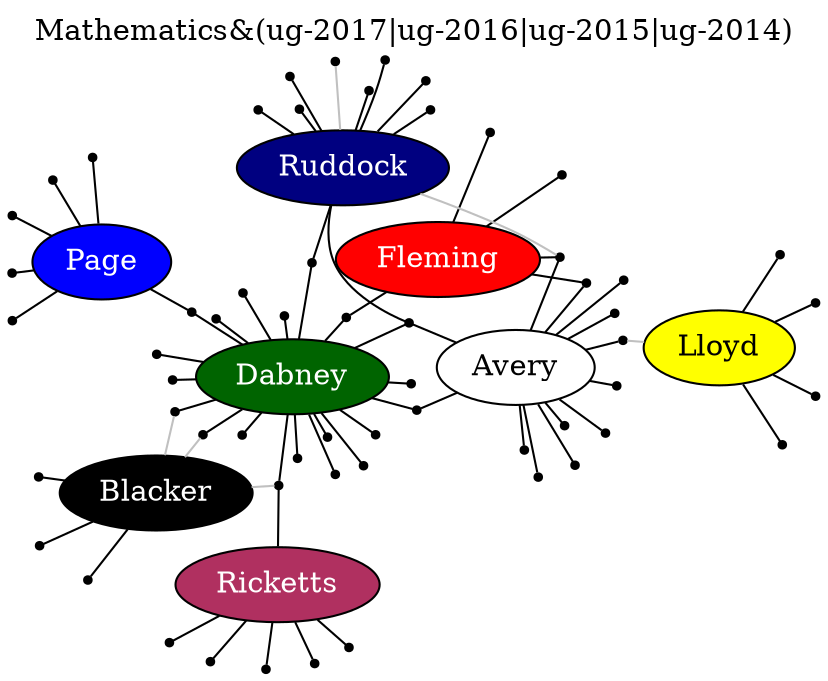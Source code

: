 graph template {
    layout=neato;
    overlap=false;
    splines=true;
    Blacker [style=filled, fillcolor=black, fontcolor=white];
    Dabney [style=filled, fillcolor=darkgreen, fontcolor=white];
    Ricketts [style=filled, fillcolor=maroon, fontcolor=white];
    Fleming [style=filled, fillcolor=red, fontcolor=white];
    Lloyd [style=filled, fillcolor=yellow];
    Page [style=filled, fillcolor=blue, fontcolor=white];
    Ruddock [style=filled, fillcolor=navy, fontcolor=white];
    Avery [style=filled, fillcolor=white];

    node[shape=point]
    label="Mathematics&(ug-2017|ug-2016|ug-2015|ug-2014)";
    labelloc=top;
    "Samuel Jacob Rush";
    "Samuel Jacob Rush" -- Page[color=black];
    "Laura Hui-Shin Shou";
    "Laura Hui-Shin Shou" -- Dabney[color=black];
    "Bertrand Julien Ottino-Loffler";
    "Bertrand Julien Ottino-Loffler" -- Dabney[color=black];
    "Elliot Tyler Simon";
    "Elliot Tyler Simon" -- Ruddock[color=black];
    "Zachary Adam Rivkin";
    "Zachary Adam Rivkin" -- Avery[color=black];
    "Jesse Matthew Salomon";
    "Jesse Matthew Salomon" -- Blacker[color=gray];
    "Jesse Matthew Salomon" -- Dabney[color=black];
    "Luka Mernik";
    "Luka Mernik" -- Page[color=black];
    "Nicolas John Tedeschi";
    "Nicolas John Tedeschi" -- Ricketts[color=black];
    "Xiangyi Huang";
    "Xiangyi Huang" -- Avery[color=black];
    "Jake Boleslaw Marcinek";
    "Jake Boleslaw Marcinek" -- Ruddock[color=black];
    "Laurence James Forshaw";
    "Laurence James Forshaw" -- Ruddock[color=gray];
    "Aman Agarwal";
    "Aman Agarwal" -- Avery[color=black];
    "Juan Ignacio Adame";
    "Juan Ignacio Adame" -- Page[color=black];
    "Klavdia Olegovna Zemlianova";
    "Klavdia Olegovna Zemlianova" -- Ruddock[color=black];
    "Alexander Maxwell Port";
    "Alexander Maxwell Port" -- Dabney[color=black];
    "Alexander Maxwell Port" -- Ruddock[color=black];
    "Aaron Gabriel Feldman";
    "Aaron Gabriel Feldman" -- Blacker[color=black];
    "Mark Joseph Greenfield";
    "Mark Joseph Greenfield" -- Dabney[color=black];
    "Amber Katherine Emmons";
    "Amber Katherine Emmons" -- Ruddock[color=black];
    "Christopher Edward Estrada";
    "Christopher Edward Estrada" -- Blacker[color=gray];
    "Christopher Edward Estrada" -- Dabney[color=black];
    "Christopher Edward Estrada" -- Ricketts[color=black];
    "Melissa Li Zhang";
    "Melissa Li Zhang" -- Ruddock[color=black];
    "Hui Liu";
    "Hui Liu" -- Avery[color=black];
    "Ming Alexandra Cong";
    "Ming Alexandra Cong" -- Lloyd[color=black];
    "Michael Joshua Klionsky";
    "Michael Joshua Klionsky" -- Ruddock[color=black];
    "Nicholas Farrell Zolman";
    "Nicholas Farrell Zolman" -- Avery[color=black];
    "Connor James Tanaka Defanti";
    "Connor James Tanaka Defanti" -- Ricketts[color=black];
    "Jake Lee Wellens";
    "Jake Lee Wellens" -- Avery[color=black];
    "Jake Lee Wellens" -- Lloyd[color=gray];
    "Evan James Patterson";
    "Evan James Patterson" -- Ruddock[color=black];
    "Tian Nie";
    "Tian Nie" -- Dabney[color=black];
    "Gabriel Julian Foster";
    "Gabriel Julian Foster" -- Blacker[color=black];
    "Ka Kin Kenneth Hung";
    "Ka Kin Kenneth Hung" -- Avery[color=black];
    "Brent Blocker Terry-Penak";
    "Brent Blocker Terry-Penak" -- Dabney[color=black];
    "Matthew Robert Morgan";
    "Matthew Robert Morgan" -- Dabney[color=black];
    "Kevin Yin";
    "Kevin Yin" -- Dabney[color=black];
    "Nicholas David Woodward";
    "Nicholas David Woodward" -- Ricketts[color=black];
    "Nikola Borislavov Kovachki";
    "Nikola Borislavov Kovachki" -- Ricketts[color=black];
    "Yuchen Lin";
    "Yuchen Lin" -- Blacker[color=gray];
    "Yuchen Lin" -- Dabney[color=black];
    "Eileen Jia Li";
    "Eileen Jia Li" -- Avery[color=black];
    "Iulia Gheorghita";
    "Iulia Gheorghita" -- Blacker[color=black];
    "Alexander Michael Henny";
    "Alexander Michael Henny" -- Fleming[color=black];
    "John Michael Clark";
    "John Michael Clark" -- Dabney[color=black];
    "John Michael Clark" -- Page[color=black];
    "Allen Yu";
    "Allen Yu" -- Page[color=black];
    "David Wayne Ding";
    "David Wayne Ding" -- Avery[color=black];
    "David Wayne Ding" -- Dabney[color=black];
    "David Wayne Ding" -- Ruddock[color=black];
    "Alexander Heng-Hoe Mun";
    "Alexander Heng-Hoe Mun" -- Dabney[color=black];
    "David James Lichko";
    "David James Lichko" -- Ricketts[color=black];
    "Justin Turner Khim";
    "Justin Turner Khim" -- Avery[color=black];
    "Justin Turner Khim" -- Fleming[color=black];
    "Bryant Jia Wei Lin";
    "Bryant Jia Wei Lin" -- Lloyd[color=black];
    "Michael John Malek";
    "Michael John Malek" -- Fleming[color=black];
    "Michael Mark Young";
    "Michael Mark Young" -- Dabney[color=black];
    "Shival Vishnu Dasu";
    "Shival Vishnu Dasu" -- Dabney[color=black];
    "Catharine Wing Kwan Lo";
    "Catharine Wing Kwan Lo" -- Dabney[color=black];
    "Ishan Khetarpal";
    "Ishan Khetarpal" -- Avery[color=black];
    "Ishan Khetarpal" -- Fleming[color=black];
    "Ishan Khetarpal" -- Ruddock[color=gray];
    "Lawrence Coleman Jenkins";
    "Lawrence Coleman Jenkins" -- Lloyd[color=black];
    "Dae Hyun Kim";
    "Dae Hyun Kim" -- Avery[color=black];
    "Dae Hyun Kim" -- Dabney[color=black];
    "Samuel Joshua Holo";
    "Samuel Joshua Holo" -- Page[color=black];
    "William Michael Hoza";
    "William Michael Hoza" -- Dabney[color=black];
    "William Michael Hoza" -- Fleming[color=black];
    "Michael James Wheeler";
    "Michael James Wheeler" -- Dabney[color=black];
    "Taokun Zheng";
    "Taokun Zheng" -- Lloyd[color=black];
    "Zhaorong Jin";
    "Zhaorong Jin" -- Avery[color=black];
}